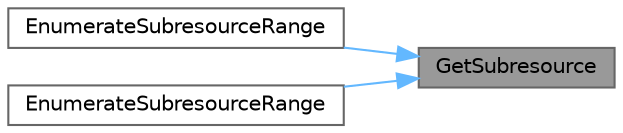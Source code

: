 digraph "GetSubresource"
{
 // INTERACTIVE_SVG=YES
 // LATEX_PDF_SIZE
  bgcolor="transparent";
  edge [fontname=Helvetica,fontsize=10,labelfontname=Helvetica,labelfontsize=10];
  node [fontname=Helvetica,fontsize=10,shape=box,height=0.2,width=0.4];
  rankdir="RL";
  Node1 [id="Node000001",label="GetSubresource",height=0.2,width=0.4,color="gray40", fillcolor="grey60", style="filled", fontcolor="black",tooltip=" "];
  Node1 -> Node2 [id="edge1_Node000001_Node000002",dir="back",color="steelblue1",style="solid",tooltip=" "];
  Node2 [id="Node000002",label="EnumerateSubresourceRange",height=0.2,width=0.4,color="grey40", fillcolor="white", style="filled",URL="$df/dd5/RenderGraphTextureSubresource_8h.html#a0553fad4fcfce53570279ea2b33d69f8",tooltip=" "];
  Node1 -> Node3 [id="edge2_Node000001_Node000003",dir="back",color="steelblue1",style="solid",tooltip=" "];
  Node3 [id="Node000003",label="EnumerateSubresourceRange",height=0.2,width=0.4,color="grey40", fillcolor="white", style="filled",URL="$df/dd5/RenderGraphTextureSubresource_8h.html#a150edfbfa2db8fd21b66040b9577e78f",tooltip=" "];
}
